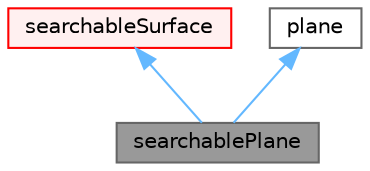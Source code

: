 digraph "searchablePlane"
{
 // LATEX_PDF_SIZE
  bgcolor="transparent";
  edge [fontname=Helvetica,fontsize=10,labelfontname=Helvetica,labelfontsize=10];
  node [fontname=Helvetica,fontsize=10,shape=box,height=0.2,width=0.4];
  Node1 [id="Node000001",label="searchablePlane",height=0.2,width=0.4,color="gray40", fillcolor="grey60", style="filled", fontcolor="black",tooltip="Searching on (infinite) plane. The dictionary specifications are identical to the Foam::plane require..."];
  Node2 -> Node1 [id="edge1_Node000001_Node000002",dir="back",color="steelblue1",style="solid",tooltip=" "];
  Node2 [id="Node000002",label="searchableSurface",height=0.2,width=0.4,color="red", fillcolor="#FFF0F0", style="filled",URL="$classFoam_1_1searchableSurface.html",tooltip="Base class of (analytical or triangulated) surface. Encapsulates all the search routines...."];
  Node8 -> Node1 [id="edge2_Node000001_Node000008",dir="back",color="steelblue1",style="solid",tooltip=" "];
  Node8 [id="Node000008",label="plane",height=0.2,width=0.4,color="gray40", fillcolor="white", style="filled",URL="$classFoam_1_1plane.html",tooltip="Geometric class that creates a 3D plane and can return the intersection point between a line and the ..."];
}
